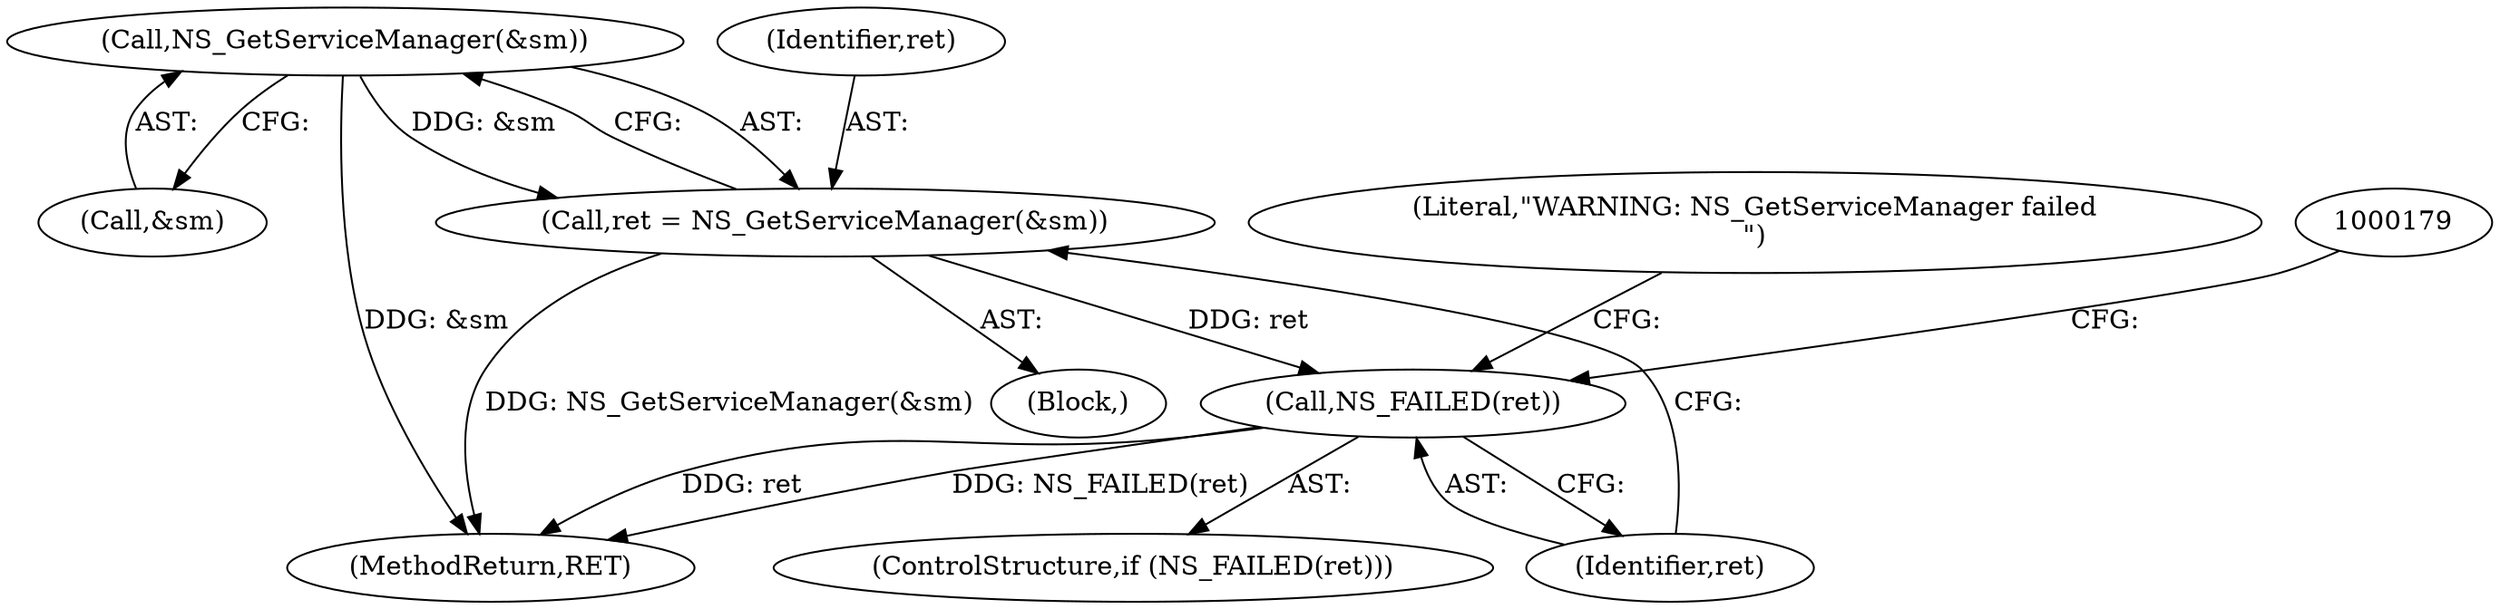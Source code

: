 digraph "0_nspluginwrapper_7e4ab8e1189846041f955e6c83f72bc1624e7a98_1@pointer" {
"1000165" [label="(Call,NS_GetServiceManager(&sm))"];
"1000163" [label="(Call,ret = NS_GetServiceManager(&sm))"];
"1000169" [label="(Call,NS_FAILED(ret))"];
"1000170" [label="(Identifier,ret)"];
"1000166" [label="(Call,&sm)"];
"1000164" [label="(Identifier,ret)"];
"1000165" [label="(Call,NS_GetServiceManager(&sm))"];
"1000173" [label="(Literal,\"WARNING: NS_GetServiceManager failed\n\")"];
"1000168" [label="(ControlStructure,if (NS_FAILED(ret)))"];
"1000298" [label="(MethodReturn,RET)"];
"1000169" [label="(Call,NS_FAILED(ret))"];
"1000160" [label="(Block,)"];
"1000163" [label="(Call,ret = NS_GetServiceManager(&sm))"];
"1000165" -> "1000163"  [label="AST: "];
"1000165" -> "1000166"  [label="CFG: "];
"1000166" -> "1000165"  [label="AST: "];
"1000163" -> "1000165"  [label="CFG: "];
"1000165" -> "1000298"  [label="DDG: &sm"];
"1000165" -> "1000163"  [label="DDG: &sm"];
"1000163" -> "1000160"  [label="AST: "];
"1000164" -> "1000163"  [label="AST: "];
"1000170" -> "1000163"  [label="CFG: "];
"1000163" -> "1000298"  [label="DDG: NS_GetServiceManager(&sm)"];
"1000163" -> "1000169"  [label="DDG: ret"];
"1000169" -> "1000168"  [label="AST: "];
"1000169" -> "1000170"  [label="CFG: "];
"1000170" -> "1000169"  [label="AST: "];
"1000173" -> "1000169"  [label="CFG: "];
"1000179" -> "1000169"  [label="CFG: "];
"1000169" -> "1000298"  [label="DDG: NS_FAILED(ret)"];
"1000169" -> "1000298"  [label="DDG: ret"];
}
